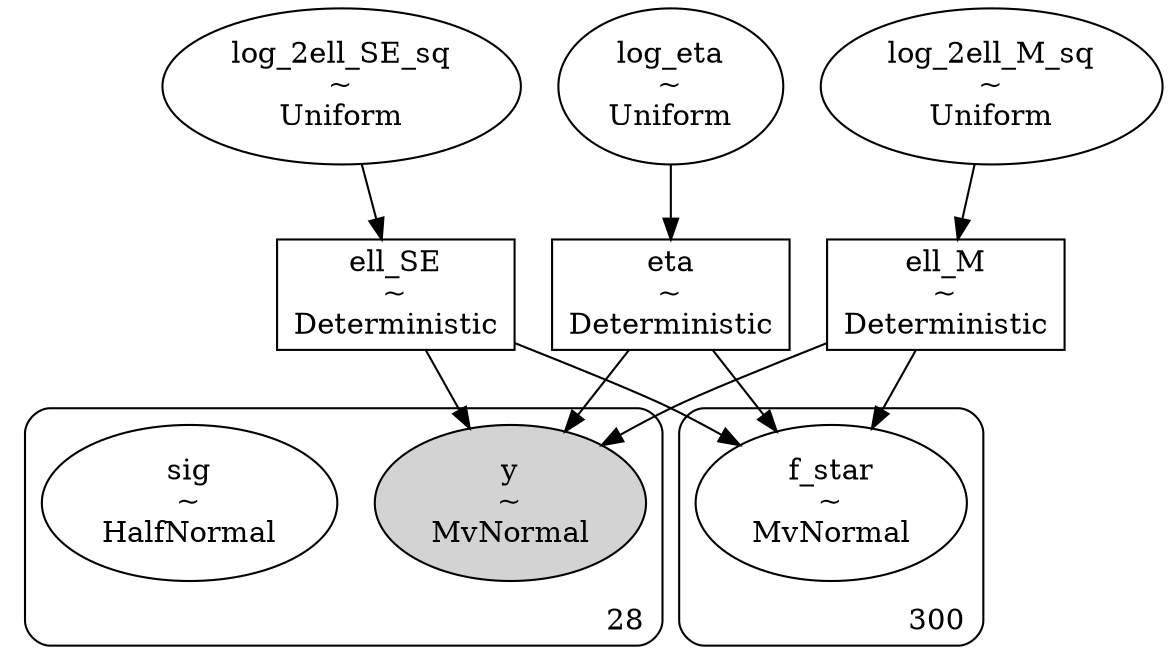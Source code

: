 digraph {
	ell_SE [label="ell_SE
~
Deterministic" shape=box]
	eta [label="eta
~
Deterministic" shape=box]
	ell_M [label="ell_M
~
Deterministic" shape=box]
	log_2ell_M_sq [label="log_2ell_M_sq
~
Uniform" shape=ellipse]
	log_2ell_SE_sq [label="log_2ell_SE_sq
~
Uniform" shape=ellipse]
	log_eta [label="log_eta
~
Uniform" shape=ellipse]
	subgraph cluster28 {
		y [label="y
~
MvNormal" shape=ellipse style=filled]
		sig [label="sig
~
HalfNormal" shape=ellipse]
		label=28 labeljust=r labelloc=b style=rounded
	}
	subgraph cluster300 {
		f_star [label="f_star
~
MvNormal" shape=ellipse]
		label=300 labeljust=r labelloc=b style=rounded
	}
	log_2ell_SE_sq -> ell_SE
	log_2ell_M_sq -> ell_M
	log_eta -> eta
	eta -> y
	ell_SE -> y
	ell_M -> y
	eta -> f_star
	ell_SE -> f_star
	ell_M -> f_star
}
